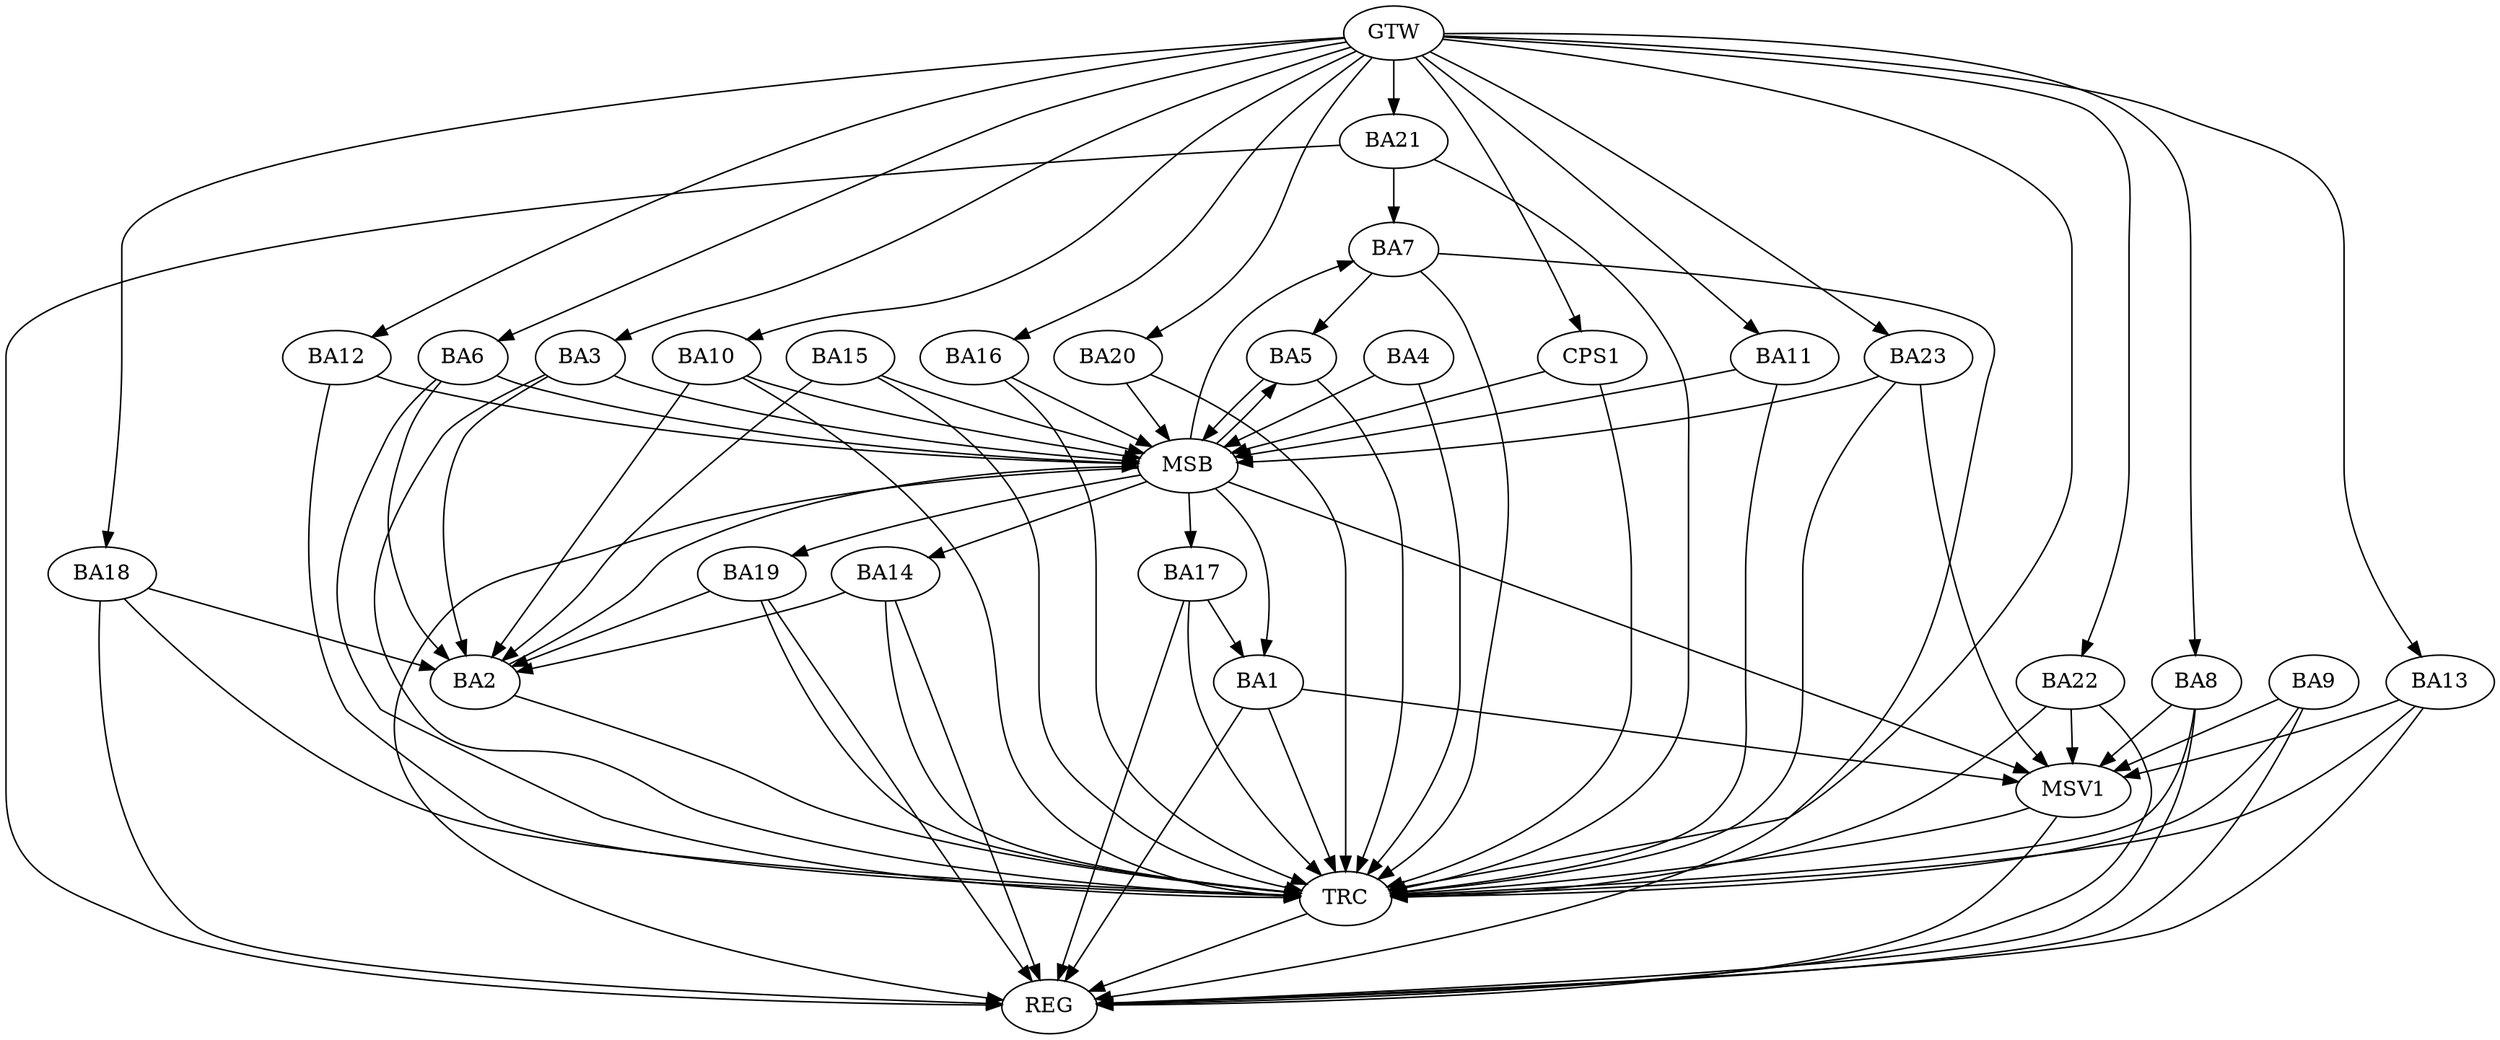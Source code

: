 strict digraph G {
  BA1 [ label="BA1" ];
  BA2 [ label="BA2" ];
  BA3 [ label="BA3" ];
  BA4 [ label="BA4" ];
  BA5 [ label="BA5" ];
  BA6 [ label="BA6" ];
  BA7 [ label="BA7" ];
  BA8 [ label="BA8" ];
  BA9 [ label="BA9" ];
  BA10 [ label="BA10" ];
  BA11 [ label="BA11" ];
  BA12 [ label="BA12" ];
  BA13 [ label="BA13" ];
  BA14 [ label="BA14" ];
  BA15 [ label="BA15" ];
  BA16 [ label="BA16" ];
  BA17 [ label="BA17" ];
  BA18 [ label="BA18" ];
  BA19 [ label="BA19" ];
  BA20 [ label="BA20" ];
  BA21 [ label="BA21" ];
  BA22 [ label="BA22" ];
  BA23 [ label="BA23" ];
  CPS1 [ label="CPS1" ];
  GTW [ label="GTW" ];
  REG [ label="REG" ];
  MSB [ label="MSB" ];
  TRC [ label="TRC" ];
  MSV1 [ label="MSV1" ];
  BA7 -> BA5;
  BA17 -> BA1;
  BA21 -> BA7;
  GTW -> BA3;
  GTW -> BA6;
  GTW -> BA8;
  GTW -> BA10;
  GTW -> BA11;
  GTW -> BA12;
  GTW -> BA13;
  GTW -> BA16;
  GTW -> BA18;
  GTW -> BA20;
  GTW -> BA21;
  GTW -> BA22;
  GTW -> BA23;
  GTW -> CPS1;
  BA1 -> REG;
  BA7 -> REG;
  BA8 -> REG;
  BA9 -> REG;
  BA13 -> REG;
  BA14 -> REG;
  BA17 -> REG;
  BA18 -> REG;
  BA19 -> REG;
  BA21 -> REG;
  BA22 -> REG;
  BA2 -> MSB;
  MSB -> BA1;
  MSB -> REG;
  BA3 -> MSB;
  BA4 -> MSB;
  BA5 -> MSB;
  BA6 -> MSB;
  MSB -> BA5;
  BA10 -> MSB;
  BA11 -> MSB;
  MSB -> BA7;
  BA12 -> MSB;
  BA15 -> MSB;
  BA16 -> MSB;
  BA20 -> MSB;
  BA23 -> MSB;
  CPS1 -> MSB;
  MSB -> BA14;
  MSB -> BA17;
  MSB -> BA19;
  BA1 -> TRC;
  BA2 -> TRC;
  BA3 -> TRC;
  BA4 -> TRC;
  BA5 -> TRC;
  BA6 -> TRC;
  BA7 -> TRC;
  BA8 -> TRC;
  BA9 -> TRC;
  BA10 -> TRC;
  BA11 -> TRC;
  BA12 -> TRC;
  BA13 -> TRC;
  BA14 -> TRC;
  BA15 -> TRC;
  BA16 -> TRC;
  BA17 -> TRC;
  BA18 -> TRC;
  BA19 -> TRC;
  BA20 -> TRC;
  BA21 -> TRC;
  BA22 -> TRC;
  BA23 -> TRC;
  CPS1 -> TRC;
  GTW -> TRC;
  TRC -> REG;
  BA14 -> BA2;
  BA3 -> BA2;
  BA19 -> BA2;
  BA15 -> BA2;
  BA18 -> BA2;
  BA6 -> BA2;
  BA10 -> BA2;
  BA1 -> MSV1;
  BA9 -> MSV1;
  BA13 -> MSV1;
  MSB -> MSV1;
  BA23 -> MSV1;
  BA22 -> MSV1;
  BA8 -> MSV1;
  MSV1 -> REG;
  MSV1 -> TRC;
}
